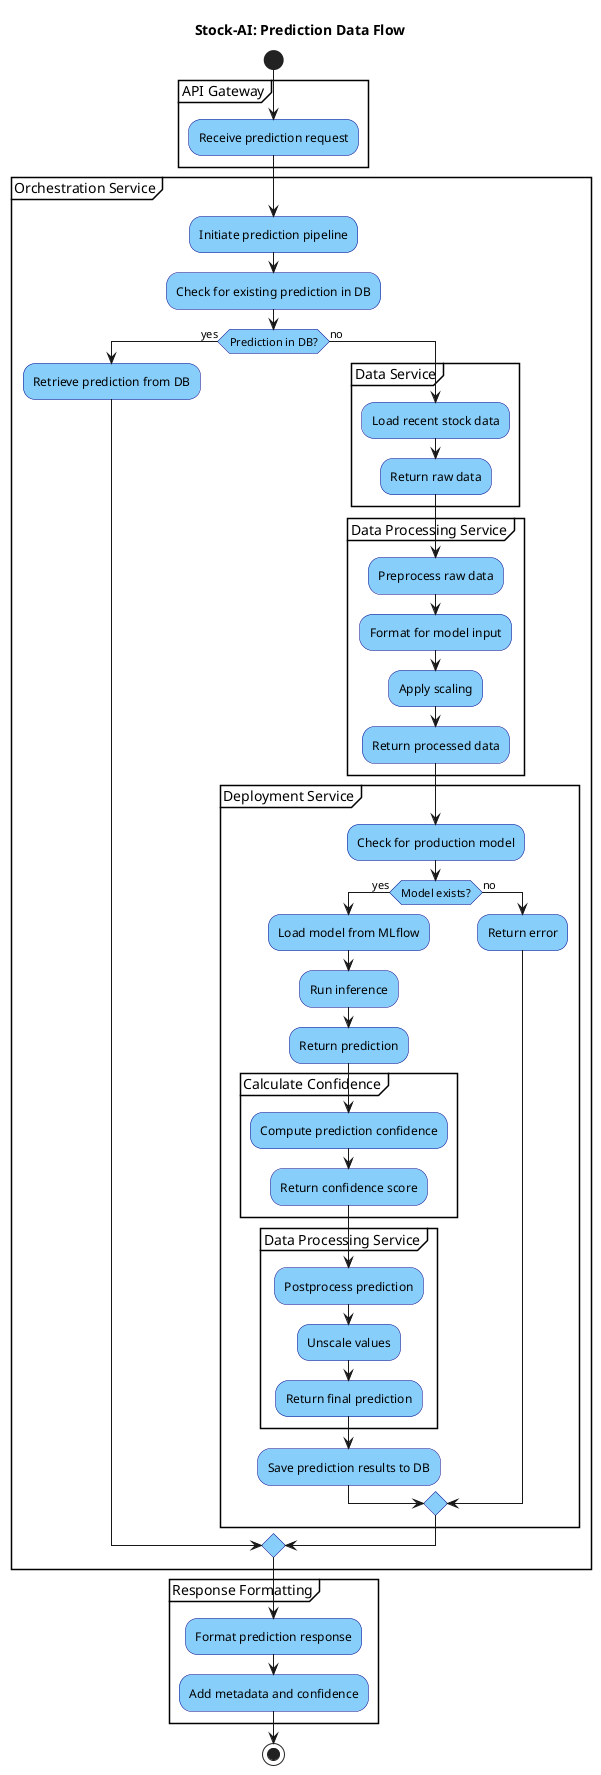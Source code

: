 @startuml Data_Flow_Prediction

title Stock-AI: Prediction Data Flow

skinparam activity {
  BackgroundColor LightSkyBlue
  BorderColor DarkBlue
}

start

partition "API Gateway" {
  :Receive prediction request;
}

partition "Orchestration Service" {
  :Initiate prediction pipeline;
  :Check for existing prediction in DB;
  
  if (Prediction in DB?) then (yes)
    :Retrieve prediction from DB;
  else (no)
    partition "Data Service" {
      :Load recent stock data;
      :Return raw data;
    }
    
    partition "Data Processing Service" {
      :Preprocess raw data;
      :Format for model input;
      :Apply scaling;
      :Return processed data;
    }
    
    partition "Deployment Service" {
      :Check for production model;
      
      if (Model exists?) then (yes)
        :Load model from MLflow;
        :Run inference;
        :Return prediction;
        
        partition "Calculate Confidence" {
          :Compute prediction confidence;
          :Return confidence score;
        }
        
        partition "Data Processing Service" {
          :Postprocess prediction;
          :Unscale values;
          :Return final prediction;
        }
        
        :Save prediction results to DB;
      else (no)
        :Return error;
      endif
    }
  endif
}

partition "Response Formatting" {
  :Format prediction response;
  :Add metadata and confidence;
}

stop

@enduml
